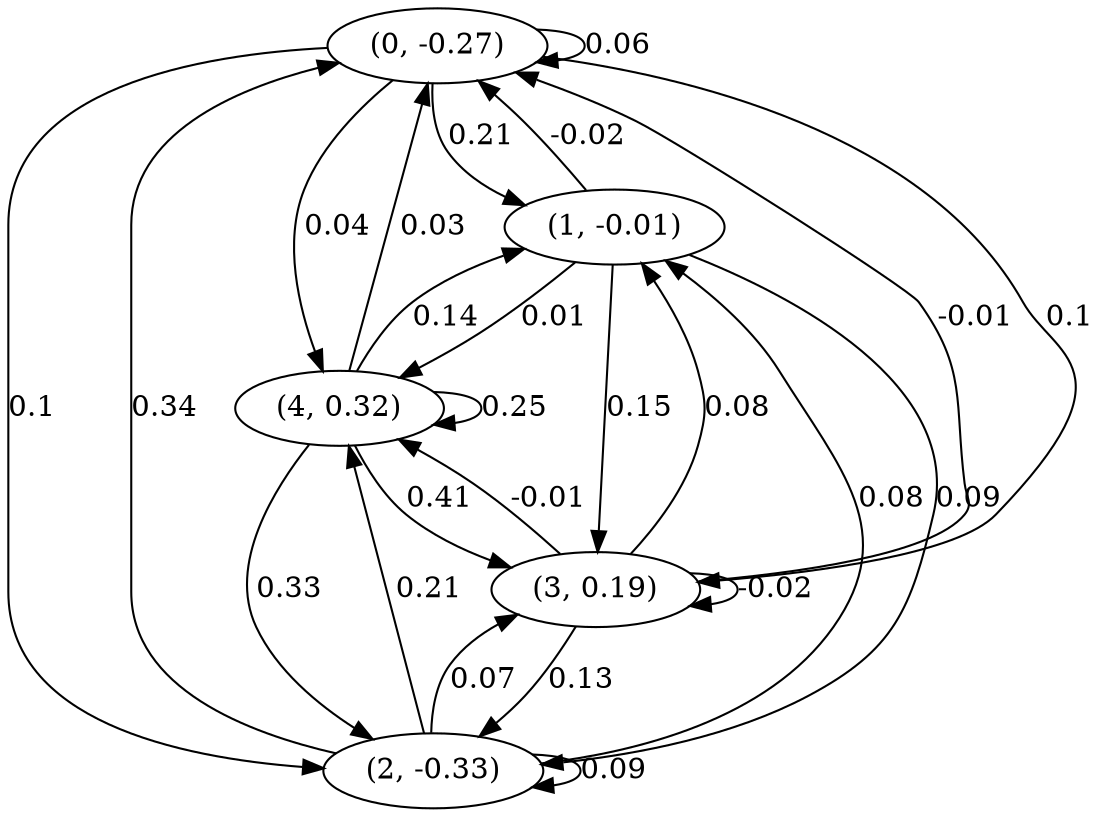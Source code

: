 digraph {
    0 [ label = "(0, -0.27)" ]
    1 [ label = "(1, -0.01)" ]
    2 [ label = "(2, -0.33)" ]
    3 [ label = "(3, 0.19)" ]
    4 [ label = "(4, 0.32)" ]
    0 -> 0 [ label = "0.06" ]
    2 -> 2 [ label = "0.09" ]
    3 -> 3 [ label = "-0.02" ]
    4 -> 4 [ label = "0.25" ]
    1 -> 0 [ label = "-0.02" ]
    2 -> 0 [ label = "0.34" ]
    3 -> 0 [ label = "-0.01" ]
    4 -> 0 [ label = "0.03" ]
    0 -> 1 [ label = "0.21" ]
    2 -> 1 [ label = "0.08" ]
    3 -> 1 [ label = "0.08" ]
    4 -> 1 [ label = "0.14" ]
    0 -> 2 [ label = "0.1" ]
    1 -> 2 [ label = "0.09" ]
    3 -> 2 [ label = "0.13" ]
    4 -> 2 [ label = "0.33" ]
    0 -> 3 [ label = "0.1" ]
    1 -> 3 [ label = "0.15" ]
    2 -> 3 [ label = "0.07" ]
    4 -> 3 [ label = "0.41" ]
    0 -> 4 [ label = "0.04" ]
    1 -> 4 [ label = "0.01" ]
    2 -> 4 [ label = "0.21" ]
    3 -> 4 [ label = "-0.01" ]
}

